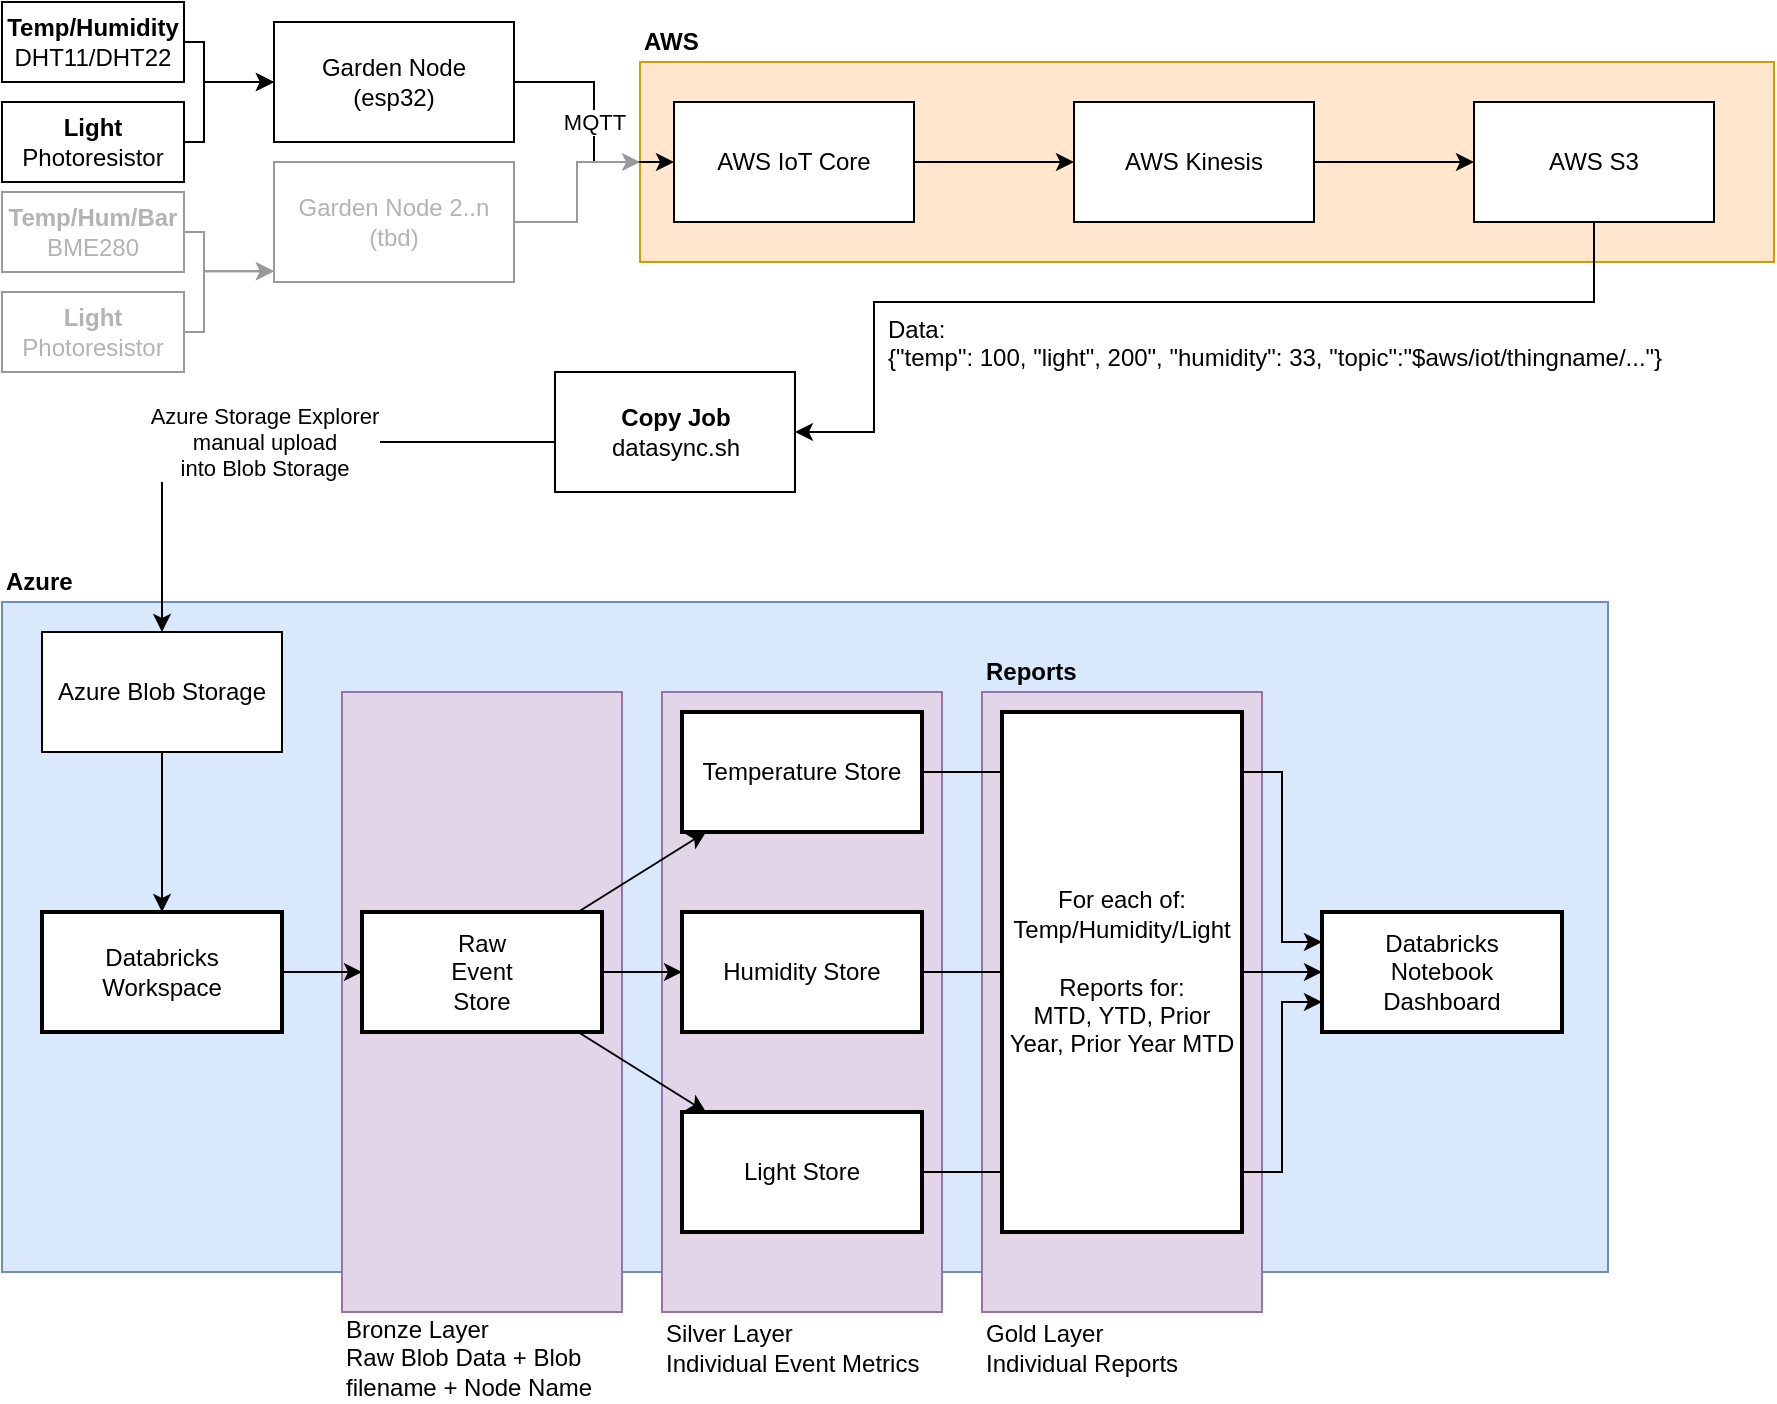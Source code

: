 <mxfile pages="1" version="11.2.5" type="device"><diagram id="u3TpQkbD0kj4aqIDNSaJ" name="Page-1"><mxGraphModel dx="1086" dy="928" grid="1" gridSize="10" guides="1" tooltips="1" connect="1" arrows="1" fold="1" page="1" pageScale="1" pageWidth="1100" pageHeight="850" math="0" shadow="0"><root><mxCell id="0"/><mxCell id="1" parent="0"/><mxCell id="PS31EWzH_UW3wzFD7M-0-46" value="" style="rounded=0;whiteSpace=wrap;html=1;fillColor=#dae8fc;strokeColor=#6c8ebf;" parent="1" vertex="1"><mxGeometry x="127" y="340" width="803" height="335" as="geometry"/></mxCell><mxCell id="PS31EWzH_UW3wzFD7M-0-66" value="" style="rounded=0;whiteSpace=wrap;html=1;fillColor=#e1d5e7;strokeColor=#9673a6;" parent="1" vertex="1"><mxGeometry x="617" y="385" width="140" height="310" as="geometry"/></mxCell><mxCell id="PS31EWzH_UW3wzFD7M-0-48" value="" style="rounded=0;whiteSpace=wrap;html=1;fillColor=#e1d5e7;strokeColor=#9673a6;" parent="1" vertex="1"><mxGeometry x="457" y="385" width="140" height="310" as="geometry"/></mxCell><mxCell id="PS31EWzH_UW3wzFD7M-0-47" value="" style="rounded=0;whiteSpace=wrap;html=1;fillColor=#e1d5e7;strokeColor=#9673a6;" parent="1" vertex="1"><mxGeometry x="297" y="385" width="140" height="310" as="geometry"/></mxCell><mxCell id="PS31EWzH_UW3wzFD7M-0-24" value="" style="rounded=0;whiteSpace=wrap;html=1;fillColor=#ffe6cc;strokeColor=#d79b00;" parent="1" vertex="1"><mxGeometry x="446" y="70" width="567" height="100" as="geometry"/></mxCell><mxCell id="PS31EWzH_UW3wzFD7M-0-3" value="" style="edgeStyle=orthogonalEdgeStyle;rounded=0;orthogonalLoop=1;jettySize=auto;html=1;" parent="1" source="PS31EWzH_UW3wzFD7M-0-1" target="PS31EWzH_UW3wzFD7M-0-2" edge="1"><mxGeometry relative="1" as="geometry"/></mxCell><mxCell id="PS31EWzH_UW3wzFD7M-0-1" value="AWS IoT Core" style="rounded=0;whiteSpace=wrap;html=1;" parent="1" vertex="1"><mxGeometry x="463" y="90" width="120" height="60" as="geometry"/></mxCell><mxCell id="PS31EWzH_UW3wzFD7M-0-8" value="MQTT" style="edgeStyle=orthogonalEdgeStyle;rounded=0;orthogonalLoop=1;jettySize=auto;html=1;" parent="1" source="PS31EWzH_UW3wzFD7M-0-6" target="PS31EWzH_UW3wzFD7M-0-1" edge="1"><mxGeometry relative="1" as="geometry"/></mxCell><mxCell id="PS31EWzH_UW3wzFD7M-0-6" value="Garden Node&lt;br&gt;(esp32)" style="rounded=0;whiteSpace=wrap;html=1;" parent="1" vertex="1"><mxGeometry x="263" y="50" width="120" height="60" as="geometry"/></mxCell><mxCell id="PS31EWzH_UW3wzFD7M-0-5" value="" style="edgeStyle=orthogonalEdgeStyle;rounded=0;orthogonalLoop=1;jettySize=auto;html=1;" parent="1" source="PS31EWzH_UW3wzFD7M-0-2" target="PS31EWzH_UW3wzFD7M-0-4" edge="1"><mxGeometry relative="1" as="geometry"/></mxCell><mxCell id="PS31EWzH_UW3wzFD7M-0-2" value="AWS Kinesis" style="rounded=0;whiteSpace=wrap;html=1;" parent="1" vertex="1"><mxGeometry x="663" y="90" width="120" height="60" as="geometry"/></mxCell><mxCell id="PS31EWzH_UW3wzFD7M-0-10" value="" style="edgeStyle=orthogonalEdgeStyle;rounded=0;orthogonalLoop=1;jettySize=auto;html=1;entryX=1;entryY=0.5;entryDx=0;entryDy=0;" parent="1" source="PS31EWzH_UW3wzFD7M-0-4" target="PS31EWzH_UW3wzFD7M-0-9" edge="1"><mxGeometry relative="1" as="geometry"><Array as="points"><mxPoint x="923" y="190"/><mxPoint x="563" y="190"/></Array></mxGeometry></mxCell><mxCell id="PS31EWzH_UW3wzFD7M-0-4" value="AWS S3" style="rounded=0;whiteSpace=wrap;html=1;" parent="1" vertex="1"><mxGeometry x="863" y="90" width="120" height="60" as="geometry"/></mxCell><mxCell id="PS31EWzH_UW3wzFD7M-0-12" value="Azure Storage Explorer&lt;br&gt;manual upload&lt;br&gt;into Blob Storage" style="edgeStyle=orthogonalEdgeStyle;rounded=0;orthogonalLoop=1;jettySize=auto;html=1;entryX=0.5;entryY=0;entryDx=0;entryDy=0;" parent="1" source="PS31EWzH_UW3wzFD7M-0-9" target="PS31EWzH_UW3wzFD7M-0-11" edge="1"><mxGeometry relative="1" as="geometry"><mxPoint x="207" y="240" as="sourcePoint"/><mxPoint x="207" y="320" as="targetPoint"/><Array as="points"><mxPoint x="207" y="260"/></Array></mxGeometry></mxCell><mxCell id="PS31EWzH_UW3wzFD7M-0-9" value="&lt;b&gt;Copy Job&lt;/b&gt;&lt;br&gt;datasync.sh" style="rounded=0;whiteSpace=wrap;html=1;" parent="1" vertex="1"><mxGeometry x="403.5" y="225" width="120" height="60" as="geometry"/></mxCell><mxCell id="PS31EWzH_UW3wzFD7M-0-14" value="" style="edgeStyle=orthogonalEdgeStyle;rounded=0;orthogonalLoop=1;jettySize=auto;html=1;" parent="1" source="PS31EWzH_UW3wzFD7M-0-11" target="PS31EWzH_UW3wzFD7M-0-13" edge="1"><mxGeometry relative="1" as="geometry"/></mxCell><mxCell id="PS31EWzH_UW3wzFD7M-0-11" value="Azure Blob Storage" style="rounded=0;whiteSpace=wrap;html=1;fontStyle=0" parent="1" vertex="1"><mxGeometry x="147" y="355" width="120" height="60" as="geometry"/></mxCell><mxCell id="PS31EWzH_UW3wzFD7M-0-16" value="" style="edgeStyle=orthogonalEdgeStyle;rounded=0;orthogonalLoop=1;jettySize=auto;html=1;" parent="1" source="PS31EWzH_UW3wzFD7M-0-13" target="PS31EWzH_UW3wzFD7M-0-15" edge="1"><mxGeometry relative="1" as="geometry"/></mxCell><mxCell id="PS31EWzH_UW3wzFD7M-0-13" value="Databricks&lt;br&gt;Workspace" style="rounded=0;whiteSpace=wrap;html=1;strokeWidth=2;" parent="1" vertex="1"><mxGeometry x="147" y="495" width="120" height="60" as="geometry"/></mxCell><mxCell id="PS31EWzH_UW3wzFD7M-0-18" value="" style="rounded=0;orthogonalLoop=1;jettySize=auto;html=1;" parent="1" source="PS31EWzH_UW3wzFD7M-0-15" target="PS31EWzH_UW3wzFD7M-0-17" edge="1"><mxGeometry relative="1" as="geometry"/></mxCell><mxCell id="PS31EWzH_UW3wzFD7M-0-20" value="" style="edgeStyle=none;rounded=0;orthogonalLoop=1;jettySize=auto;html=1;" parent="1" source="PS31EWzH_UW3wzFD7M-0-15" target="PS31EWzH_UW3wzFD7M-0-19" edge="1"><mxGeometry relative="1" as="geometry"/></mxCell><mxCell id="PS31EWzH_UW3wzFD7M-0-22" value="" style="edgeStyle=none;rounded=0;orthogonalLoop=1;jettySize=auto;html=1;" parent="1" source="PS31EWzH_UW3wzFD7M-0-15" target="PS31EWzH_UW3wzFD7M-0-21" edge="1"><mxGeometry relative="1" as="geometry"/></mxCell><mxCell id="PS31EWzH_UW3wzFD7M-0-15" value="Raw&lt;br&gt;Event&lt;br&gt;Store" style="rounded=0;whiteSpace=wrap;html=1;strokeWidth=2;" parent="1" vertex="1"><mxGeometry x="307" y="495" width="120" height="60" as="geometry"/></mxCell><mxCell id="PS31EWzH_UW3wzFD7M-0-21" value="Light Store" style="rounded=0;whiteSpace=wrap;html=1;strokeWidth=2;" parent="1" vertex="1"><mxGeometry x="467" y="595" width="120" height="60" as="geometry"/></mxCell><mxCell id="PS31EWzH_UW3wzFD7M-0-19" value="Humidity Store" style="rounded=0;whiteSpace=wrap;html=1;strokeWidth=2;" parent="1" vertex="1"><mxGeometry x="467" y="495" width="120" height="60" as="geometry"/></mxCell><mxCell id="PS31EWzH_UW3wzFD7M-0-17" value="Temperature Store" style="rounded=0;whiteSpace=wrap;html=1;strokeWidth=2;" parent="1" vertex="1"><mxGeometry x="467" y="395" width="120" height="60" as="geometry"/></mxCell><mxCell id="PS31EWzH_UW3wzFD7M-0-27" value="Databricks &lt;br&gt;Notebook &lt;br&gt;Dashboard" style="rounded=0;whiteSpace=wrap;html=1;strokeWidth=2;" parent="1" vertex="1"><mxGeometry x="787" y="495" width="120" height="60" as="geometry"/></mxCell><mxCell id="PS31EWzH_UW3wzFD7M-0-62" value="" style="edgeStyle=orthogonalEdgeStyle;curved=1;rounded=0;jumpStyle=arc;orthogonalLoop=1;jettySize=auto;html=1;" parent="1" source="PS31EWzH_UW3wzFD7M-0-60" edge="1"><mxGeometry relative="1" as="geometry"><mxPoint x="1007" y="495" as="targetPoint"/></mxGeometry></mxCell><mxCell id="PS31EWzH_UW3wzFD7M-0-37" value="" style="edgeStyle=orthogonalEdgeStyle;rounded=0;orthogonalLoop=1;jettySize=auto;html=1;entryX=0;entryY=0.5;entryDx=0;entryDy=0;exitX=1;exitY=0.5;exitDx=0;exitDy=0;jumpStyle=arc;" parent="1" source="PS31EWzH_UW3wzFD7M-0-19" target="PS31EWzH_UW3wzFD7M-0-27" edge="1"><mxGeometry relative="1" as="geometry"><mxPoint x="597" y="435" as="sourcePoint"/><mxPoint x="787" y="450" as="targetPoint"/><Array as="points"><mxPoint x="647" y="525"/><mxPoint x="647" y="525"/></Array></mxGeometry></mxCell><mxCell id="PS31EWzH_UW3wzFD7M-0-38" value="" style="edgeStyle=orthogonalEdgeStyle;rounded=0;orthogonalLoop=1;jettySize=auto;html=1;exitX=1;exitY=0.5;exitDx=0;exitDy=0;entryX=0;entryY=0.75;entryDx=0;entryDy=0;" parent="1" source="PS31EWzH_UW3wzFD7M-0-21" target="PS31EWzH_UW3wzFD7M-0-27" edge="1"><mxGeometry relative="1" as="geometry"><mxPoint x="597" y="535" as="sourcePoint"/><mxPoint x="707" y="639.667" as="targetPoint"/><Array as="points"><mxPoint x="767" y="625"/><mxPoint x="767" y="540"/></Array></mxGeometry></mxCell><mxCell id="PS31EWzH_UW3wzFD7M-0-36" value="" style="edgeStyle=orthogonalEdgeStyle;rounded=0;orthogonalLoop=1;jettySize=auto;html=1;entryX=0;entryY=0.25;entryDx=0;entryDy=0;jumpStyle=arc;" parent="1" source="PS31EWzH_UW3wzFD7M-0-17" target="PS31EWzH_UW3wzFD7M-0-27" edge="1"><mxGeometry relative="1" as="geometry"><mxPoint x="707" y="439.667" as="targetPoint"/><Array as="points"><mxPoint x="767" y="425"/><mxPoint x="767" y="510"/></Array></mxGeometry></mxCell><mxCell id="PS31EWzH_UW3wzFD7M-0-49" value="Bronze Layer&lt;br&gt;Raw Blob Data + Blob filename + Node Name" style="text;html=1;strokeColor=none;fillColor=none;align=left;verticalAlign=middle;whiteSpace=wrap;rounded=0;" parent="1" vertex="1"><mxGeometry x="297" y="695" width="133" height="45" as="geometry"/></mxCell><mxCell id="PS31EWzH_UW3wzFD7M-0-50" value="Silver Layer&lt;br&gt;Individual Event Metrics" style="text;html=1;strokeColor=none;fillColor=none;align=left;verticalAlign=middle;whiteSpace=wrap;rounded=0;" parent="1" vertex="1"><mxGeometry x="457" y="695" width="133" height="35" as="geometry"/></mxCell><mxCell id="PS31EWzH_UW3wzFD7M-0-65" value="For each of: Temp/Humidity/Light&lt;br&gt;&lt;br&gt;Reports for:&lt;br&gt;MTD, YTD, Prior Year, Prior Year MTD" style="rounded=0;whiteSpace=wrap;html=1;strokeWidth=2;" parent="1" vertex="1"><mxGeometry x="627" y="395" width="120" height="260" as="geometry"/></mxCell><mxCell id="PS31EWzH_UW3wzFD7M-0-67" value="Gold Layer&lt;br&gt;Individual Reports" style="text;html=1;strokeColor=none;fillColor=none;align=left;verticalAlign=middle;whiteSpace=wrap;rounded=0;" parent="1" vertex="1"><mxGeometry x="617" y="695" width="153" height="35" as="geometry"/></mxCell><mxCell id="PS31EWzH_UW3wzFD7M-0-68" value="Reports" style="text;html=1;strokeColor=none;fillColor=none;align=left;verticalAlign=middle;whiteSpace=wrap;rounded=0;fontStyle=1" parent="1" vertex="1"><mxGeometry x="617" y="365" width="90" height="20" as="geometry"/></mxCell><mxCell id="PS31EWzH_UW3wzFD7M-0-69" value="Azure" style="text;html=1;strokeColor=none;fillColor=none;align=left;verticalAlign=middle;whiteSpace=wrap;rounded=0;fontStyle=1" parent="1" vertex="1"><mxGeometry x="127" y="320" width="90" height="20" as="geometry"/></mxCell><mxCell id="PS31EWzH_UW3wzFD7M-0-70" value="AWS" style="text;html=1;strokeColor=none;fillColor=none;align=left;verticalAlign=middle;whiteSpace=wrap;rounded=0;fontStyle=1" parent="1" vertex="1"><mxGeometry x="446" y="50" width="90" height="20" as="geometry"/></mxCell><mxCell id="PS31EWzH_UW3wzFD7M-0-76" value="" style="edgeStyle=orthogonalEdgeStyle;rounded=0;jumpStyle=arc;orthogonalLoop=1;jettySize=auto;html=1;" parent="1" source="PS31EWzH_UW3wzFD7M-0-73" target="PS31EWzH_UW3wzFD7M-0-6" edge="1"><mxGeometry relative="1" as="geometry"><Array as="points"><mxPoint x="228" y="60"/><mxPoint x="228" y="80"/></Array></mxGeometry></mxCell><mxCell id="PS31EWzH_UW3wzFD7M-0-73" value="&lt;b&gt;Temp/Humidity&lt;/b&gt;&lt;br&gt;DHT11/DHT22" style="rounded=0;whiteSpace=wrap;html=1;" parent="1" vertex="1"><mxGeometry x="127" y="40" width="91" height="40" as="geometry"/></mxCell><mxCell id="PS31EWzH_UW3wzFD7M-0-75" value="" style="edgeStyle=orthogonalEdgeStyle;rounded=0;jumpStyle=arc;orthogonalLoop=1;jettySize=auto;html=1;" parent="1" source="PS31EWzH_UW3wzFD7M-0-74" target="PS31EWzH_UW3wzFD7M-0-6" edge="1"><mxGeometry relative="1" as="geometry"><Array as="points"><mxPoint x="228" y="110"/><mxPoint x="228" y="80"/></Array></mxGeometry></mxCell><mxCell id="PS31EWzH_UW3wzFD7M-0-74" value="&lt;b&gt;Light&lt;/b&gt;&lt;br&gt;Photoresistor" style="rounded=0;whiteSpace=wrap;html=1;" parent="1" vertex="1"><mxGeometry x="127" y="90" width="91" height="40" as="geometry"/></mxCell><mxCell id="PS31EWzH_UW3wzFD7M-0-78" value="Data:&lt;br&gt;{&quot;temp&quot;: 100, &quot;light&quot;, 200&quot;, &quot;humidity&quot;: 33, &quot;topic&quot;:&quot;$aws/iot/thingname/...&quot;}" style="text;html=1;strokeColor=none;fillColor=none;align=left;verticalAlign=top;whiteSpace=wrap;rounded=0;" parent="1" vertex="1"><mxGeometry x="568" y="190" width="420" height="40" as="geometry"/></mxCell><mxCell id="PS31EWzH_UW3wzFD7M-0-87" value="" style="edgeStyle=orthogonalEdgeStyle;rounded=0;jumpStyle=arc;orthogonalLoop=1;jettySize=auto;html=1;strokeColor=#999999;fontColor=#B3B3B3;" parent="1" source="PS31EWzH_UW3wzFD7M-0-81" target="PS31EWzH_UW3wzFD7M-0-24" edge="1"><mxGeometry relative="1" as="geometry"><mxPoint x="463" y="175" as="targetPoint"/></mxGeometry></mxCell><mxCell id="PS31EWzH_UW3wzFD7M-0-81" value="Garden Node 2..n&lt;br&gt;(tbd)" style="rounded=0;whiteSpace=wrap;html=1;strokeColor=#999999;fontColor=#B3B3B3;" parent="1" vertex="1"><mxGeometry x="263" y="120" width="120" height="60" as="geometry"/></mxCell><mxCell id="PS31EWzH_UW3wzFD7M-0-88" value="" style="edgeStyle=orthogonalEdgeStyle;rounded=0;jumpStyle=arc;orthogonalLoop=1;jettySize=auto;html=1;strokeColor=#999999;fontColor=#B3B3B3;" parent="1" source="PS31EWzH_UW3wzFD7M-0-89" edge="1"><mxGeometry relative="1" as="geometry"><mxPoint x="263" y="174.588" as="targetPoint"/><Array as="points"><mxPoint x="228" y="155"/><mxPoint x="228" y="175"/></Array></mxGeometry></mxCell><mxCell id="PS31EWzH_UW3wzFD7M-0-89" value="&lt;b&gt;Temp/Hum/Bar&lt;/b&gt;&lt;br&gt;BME280" style="rounded=0;whiteSpace=wrap;html=1;strokeColor=#999999;fontColor=#B3B3B3;" parent="1" vertex="1"><mxGeometry x="127" y="135" width="91" height="40" as="geometry"/></mxCell><mxCell id="PS31EWzH_UW3wzFD7M-0-90" value="" style="edgeStyle=orthogonalEdgeStyle;rounded=0;jumpStyle=arc;orthogonalLoop=1;jettySize=auto;html=1;strokeColor=#999999;fontColor=#B3B3B3;" parent="1" source="PS31EWzH_UW3wzFD7M-0-91" edge="1"><mxGeometry relative="1" as="geometry"><mxPoint x="263" y="174.588" as="targetPoint"/><Array as="points"><mxPoint x="228" y="205"/><mxPoint x="228" y="175"/></Array></mxGeometry></mxCell><mxCell id="PS31EWzH_UW3wzFD7M-0-91" value="&lt;b&gt;Light&lt;/b&gt;&lt;br&gt;Photoresistor" style="rounded=0;whiteSpace=wrap;html=1;strokeColor=#999999;fontColor=#B3B3B3;" parent="1" vertex="1"><mxGeometry x="127" y="185" width="91" height="40" as="geometry"/></mxCell></root></mxGraphModel></diagram></mxfile>